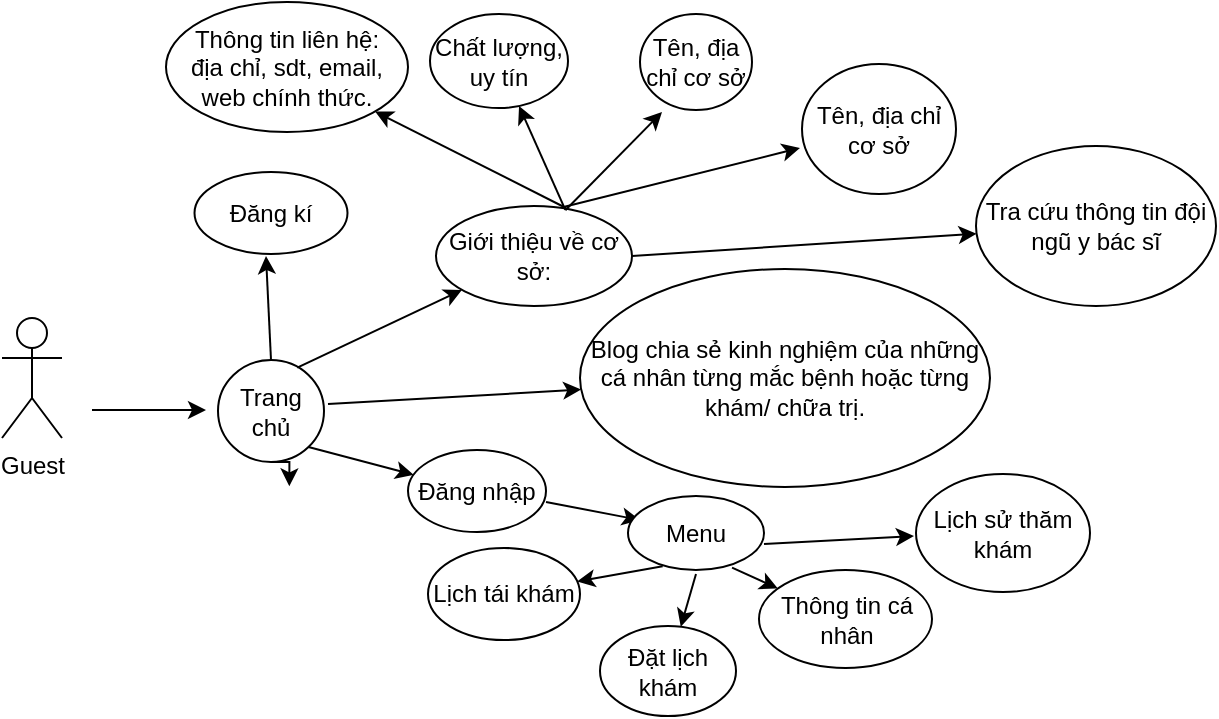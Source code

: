 <mxfile version="27.0.9">
  <diagram name="Trang-1" id="MrkthQQXWqlF9t9Q2lhR">
    <mxGraphModel dx="1681" dy="1362" grid="0" gridSize="10" guides="1" tooltips="1" connect="1" arrows="1" fold="1" page="0" pageScale="1" pageWidth="690" pageHeight="980" math="0" shadow="0">
      <root>
        <mxCell id="0" />
        <mxCell id="1" parent="0" />
        <mxCell id="NHqHUIzgKbxhCplANnF4-2" value="Guest" style="shape=umlActor;verticalLabelPosition=bottom;verticalAlign=top;html=1;outlineConnect=0;" parent="1" vertex="1">
          <mxGeometry x="-349" y="-341" width="30" height="60" as="geometry" />
        </mxCell>
        <mxCell id="NHqHUIzgKbxhCplANnF4-3" value="" style="endArrow=classic;html=1;rounded=0;" parent="1" edge="1">
          <mxGeometry width="50" height="50" relative="1" as="geometry">
            <mxPoint x="-304" y="-295" as="sourcePoint" />
            <mxPoint x="-247" y="-295" as="targetPoint" />
          </mxGeometry>
        </mxCell>
        <mxCell id="NHqHUIzgKbxhCplANnF4-32" style="edgeStyle=orthogonalEdgeStyle;rounded=0;orthogonalLoop=1;jettySize=auto;html=1;exitX=0.5;exitY=1;exitDx=0;exitDy=0;" parent="1" source="NHqHUIzgKbxhCplANnF4-4" edge="1">
          <mxGeometry relative="1" as="geometry">
            <mxPoint x="-205.333" y="-256.833" as="targetPoint" />
          </mxGeometry>
        </mxCell>
        <mxCell id="NHqHUIzgKbxhCplANnF4-4" value="Trang chủ" style="ellipse;whiteSpace=wrap;html=1;" parent="1" vertex="1">
          <mxGeometry x="-241" y="-320" width="53" height="51" as="geometry" />
        </mxCell>
        <mxCell id="NHqHUIzgKbxhCplANnF4-5" value="" style="endArrow=classic;html=1;rounded=0;exitX=0.748;exitY=0.075;exitDx=0;exitDy=0;exitPerimeter=0;" parent="1" source="NHqHUIzgKbxhCplANnF4-4" target="NHqHUIzgKbxhCplANnF4-6" edge="1">
          <mxGeometry width="50" height="50" relative="1" as="geometry">
            <mxPoint x="-197" y="-320" as="sourcePoint" />
            <mxPoint x="-164" y="-349" as="targetPoint" />
          </mxGeometry>
        </mxCell>
        <mxCell id="NHqHUIzgKbxhCplANnF4-6" value="Giới thiệu về cơ sở:" style="ellipse;whiteSpace=wrap;html=1;" parent="1" vertex="1">
          <mxGeometry x="-132" y="-397" width="98" height="50" as="geometry" />
        </mxCell>
        <mxCell id="NHqHUIzgKbxhCplANnF4-7" value="" style="endArrow=classic;html=1;rounded=0;" parent="1" target="NHqHUIzgKbxhCplANnF4-8" edge="1">
          <mxGeometry width="50" height="50" relative="1" as="geometry">
            <mxPoint x="-67" y="-396" as="sourcePoint" />
            <mxPoint x="-211" y="-188" as="targetPoint" />
          </mxGeometry>
        </mxCell>
        <mxCell id="NHqHUIzgKbxhCplANnF4-8" value="Thông tin liên hệ:&lt;br&gt;địa chỉ, sdt, email, web chính thức." style="ellipse;whiteSpace=wrap;html=1;" parent="1" vertex="1">
          <mxGeometry x="-267" y="-499" width="121" height="65" as="geometry" />
        </mxCell>
        <mxCell id="NHqHUIzgKbxhCplANnF4-9" value="" style="endArrow=classic;html=1;rounded=0;" parent="1" target="NHqHUIzgKbxhCplANnF4-10" edge="1">
          <mxGeometry width="50" height="50" relative="1" as="geometry">
            <mxPoint x="-186" y="-298" as="sourcePoint" />
            <mxPoint x="65" y="-354" as="targetPoint" />
          </mxGeometry>
        </mxCell>
        <mxCell id="NHqHUIzgKbxhCplANnF4-10" value="Blog chia sẻ kinh nghiệm của những cá nhân từng mắc bệnh hoặc từng khám/ chữa trị." style="ellipse;whiteSpace=wrap;html=1;" parent="1" vertex="1">
          <mxGeometry x="-60" y="-365.5" width="205" height="109" as="geometry" />
        </mxCell>
        <mxCell id="NHqHUIzgKbxhCplANnF4-11" value="" style="endArrow=classic;html=1;rounded=0;exitX=1;exitY=1;exitDx=0;exitDy=0;" parent="1" source="NHqHUIzgKbxhCplANnF4-4" target="NHqHUIzgKbxhCplANnF4-12" edge="1">
          <mxGeometry width="50" height="50" relative="1" as="geometry">
            <mxPoint x="-191" y="-275" as="sourcePoint" />
            <mxPoint x="-131" y="-240" as="targetPoint" />
          </mxGeometry>
        </mxCell>
        <mxCell id="NHqHUIzgKbxhCplANnF4-12" value="Đăng nhập" style="ellipse;whiteSpace=wrap;html=1;" parent="1" vertex="1">
          <mxGeometry x="-146" y="-275" width="69" height="41" as="geometry" />
        </mxCell>
        <mxCell id="NHqHUIzgKbxhCplANnF4-15" value="" style="endArrow=classic;html=1;rounded=0;exitX=0.609;exitY=1.045;exitDx=0;exitDy=0;exitPerimeter=0;" parent="1" edge="1">
          <mxGeometry width="50" height="50" relative="1" as="geometry">
            <mxPoint x="-76.999" y="-248.995" as="sourcePoint" />
            <mxPoint x="-30" y="-240" as="targetPoint" />
          </mxGeometry>
        </mxCell>
        <mxCell id="NHqHUIzgKbxhCplANnF4-16" value="Menu" style="ellipse;whiteSpace=wrap;html=1;" parent="1" vertex="1">
          <mxGeometry x="-36" y="-252" width="68" height="37" as="geometry" />
        </mxCell>
        <mxCell id="NHqHUIzgKbxhCplANnF4-17" value="" style="endArrow=classic;html=1;rounded=0;" parent="1" edge="1">
          <mxGeometry width="50" height="50" relative="1" as="geometry">
            <mxPoint x="32" y="-228" as="sourcePoint" />
            <mxPoint x="107" y="-232" as="targetPoint" />
          </mxGeometry>
        </mxCell>
        <mxCell id="NHqHUIzgKbxhCplANnF4-19" value="" style="endArrow=classic;html=1;rounded=0;exitX=0.66;exitY=0.039;exitDx=0;exitDy=0;exitPerimeter=0;" parent="1" source="NHqHUIzgKbxhCplANnF4-6" target="NHqHUIzgKbxhCplANnF4-24" edge="1">
          <mxGeometry width="50" height="50" relative="1" as="geometry">
            <mxPoint x="-120" y="-408" as="sourcePoint" />
            <mxPoint x="-86" y="-454" as="targetPoint" />
          </mxGeometry>
        </mxCell>
        <mxCell id="NHqHUIzgKbxhCplANnF4-20" value="" style="endArrow=classic;html=1;rounded=0;exitX=0.66;exitY=0.043;exitDx=0;exitDy=0;exitPerimeter=0;" parent="1" source="NHqHUIzgKbxhCplANnF4-6" edge="1">
          <mxGeometry width="50" height="50" relative="1" as="geometry">
            <mxPoint x="-63" y="-408" as="sourcePoint" />
            <mxPoint x="-19" y="-444" as="targetPoint" />
          </mxGeometry>
        </mxCell>
        <mxCell id="NHqHUIzgKbxhCplANnF4-21" value="" style="endArrow=classic;html=1;rounded=0;exitX=0.656;exitY=0.008;exitDx=0;exitDy=0;exitPerimeter=0;" parent="1" source="NHqHUIzgKbxhCplANnF4-6" edge="1">
          <mxGeometry width="50" height="50" relative="1" as="geometry">
            <mxPoint x="-6" y="-391" as="sourcePoint" />
            <mxPoint x="50" y="-426" as="targetPoint" />
          </mxGeometry>
        </mxCell>
        <mxCell id="NHqHUIzgKbxhCplANnF4-22" value="Tên, địa chỉ cơ sở" style="ellipse;whiteSpace=wrap;html=1;" parent="1" vertex="1">
          <mxGeometry x="51" y="-468" width="77" height="65" as="geometry" />
        </mxCell>
        <mxCell id="NHqHUIzgKbxhCplANnF4-23" value="Tên, địa chỉ cơ sở" style="ellipse;whiteSpace=wrap;html=1;" parent="1" vertex="1">
          <mxGeometry x="-30" y="-493" width="56" height="48" as="geometry" />
        </mxCell>
        <mxCell id="NHqHUIzgKbxhCplANnF4-24" value="Chất lượng, uy tín" style="ellipse;whiteSpace=wrap;html=1;" parent="1" vertex="1">
          <mxGeometry x="-135" y="-493" width="69" height="47" as="geometry" />
        </mxCell>
        <mxCell id="NHqHUIzgKbxhCplANnF4-25" value="" style="endArrow=classic;html=1;rounded=0;exitX=0.5;exitY=0;exitDx=0;exitDy=0;" parent="1" source="NHqHUIzgKbxhCplANnF4-4" edge="1">
          <mxGeometry width="50" height="50" relative="1" as="geometry">
            <mxPoint x="-225" y="-356.629" as="sourcePoint" />
            <mxPoint x="-217" y="-372" as="targetPoint" />
          </mxGeometry>
        </mxCell>
        <mxCell id="NHqHUIzgKbxhCplANnF4-26" value="Đăng kí" style="ellipse;whiteSpace=wrap;html=1;" parent="1" vertex="1">
          <mxGeometry x="-252.75" y="-414" width="76.5" height="41" as="geometry" />
        </mxCell>
        <mxCell id="NHqHUIzgKbxhCplANnF4-27" value="Lịch sử thăm khám" style="ellipse;whiteSpace=wrap;html=1;" parent="1" vertex="1">
          <mxGeometry x="108" y="-263" width="87" height="59" as="geometry" />
        </mxCell>
        <mxCell id="NHqHUIzgKbxhCplANnF4-28" value="" style="endArrow=classic;html=1;rounded=0;exitX=0.765;exitY=0.968;exitDx=0;exitDy=0;exitPerimeter=0;" parent="1" source="NHqHUIzgKbxhCplANnF4-16" target="NHqHUIzgKbxhCplANnF4-29" edge="1">
          <mxGeometry width="50" height="50" relative="1" as="geometry">
            <mxPoint x="-18" y="-181" as="sourcePoint" />
            <mxPoint x="40" y="-173" as="targetPoint" />
          </mxGeometry>
        </mxCell>
        <mxCell id="NHqHUIzgKbxhCplANnF4-29" value="Thông tin cá nhân" style="ellipse;whiteSpace=wrap;html=1;" parent="1" vertex="1">
          <mxGeometry x="29.5" y="-215" width="86.5" height="49" as="geometry" />
        </mxCell>
        <mxCell id="NHqHUIzgKbxhCplANnF4-30" value="" style="endArrow=classic;html=1;rounded=0;" parent="1" target="NHqHUIzgKbxhCplANnF4-31" edge="1">
          <mxGeometry width="50" height="50" relative="1" as="geometry">
            <mxPoint x="-2" y="-213" as="sourcePoint" />
            <mxPoint x="-9" y="-173" as="targetPoint" />
          </mxGeometry>
        </mxCell>
        <mxCell id="NHqHUIzgKbxhCplANnF4-31" value="Đặt lịch khám" style="ellipse;whiteSpace=wrap;html=1;" parent="1" vertex="1">
          <mxGeometry x="-50" y="-187" width="68" height="45" as="geometry" />
        </mxCell>
        <mxCell id="NHqHUIzgKbxhCplANnF4-33" value="" style="endArrow=classic;html=1;rounded=0;exitX=0.255;exitY=0.95;exitDx=0;exitDy=0;exitPerimeter=0;" parent="1" source="NHqHUIzgKbxhCplANnF4-16" target="NHqHUIzgKbxhCplANnF4-34" edge="1">
          <mxGeometry width="50" height="50" relative="1" as="geometry">
            <mxPoint x="67" y="-270" as="sourcePoint" />
            <mxPoint x="-100" y="-195" as="targetPoint" />
          </mxGeometry>
        </mxCell>
        <mxCell id="NHqHUIzgKbxhCplANnF4-34" value="Lịch tái khám" style="ellipse;whiteSpace=wrap;html=1;" parent="1" vertex="1">
          <mxGeometry x="-136" y="-226" width="76" height="46" as="geometry" />
        </mxCell>
        <mxCell id="NHqHUIzgKbxhCplANnF4-35" value="" style="endArrow=classic;html=1;rounded=0;exitX=1;exitY=0.5;exitDx=0;exitDy=0;" parent="1" source="NHqHUIzgKbxhCplANnF4-6" target="NHqHUIzgKbxhCplANnF4-36" edge="1">
          <mxGeometry width="50" height="50" relative="1" as="geometry">
            <mxPoint x="67" y="-270" as="sourcePoint" />
            <mxPoint x="135" y="-385" as="targetPoint" />
          </mxGeometry>
        </mxCell>
        <mxCell id="NHqHUIzgKbxhCplANnF4-36" value="Tra cứu thông tin đội ngũ y bác sĩ" style="ellipse;whiteSpace=wrap;html=1;" parent="1" vertex="1">
          <mxGeometry x="138" y="-427" width="120" height="80" as="geometry" />
        </mxCell>
      </root>
    </mxGraphModel>
  </diagram>
</mxfile>
